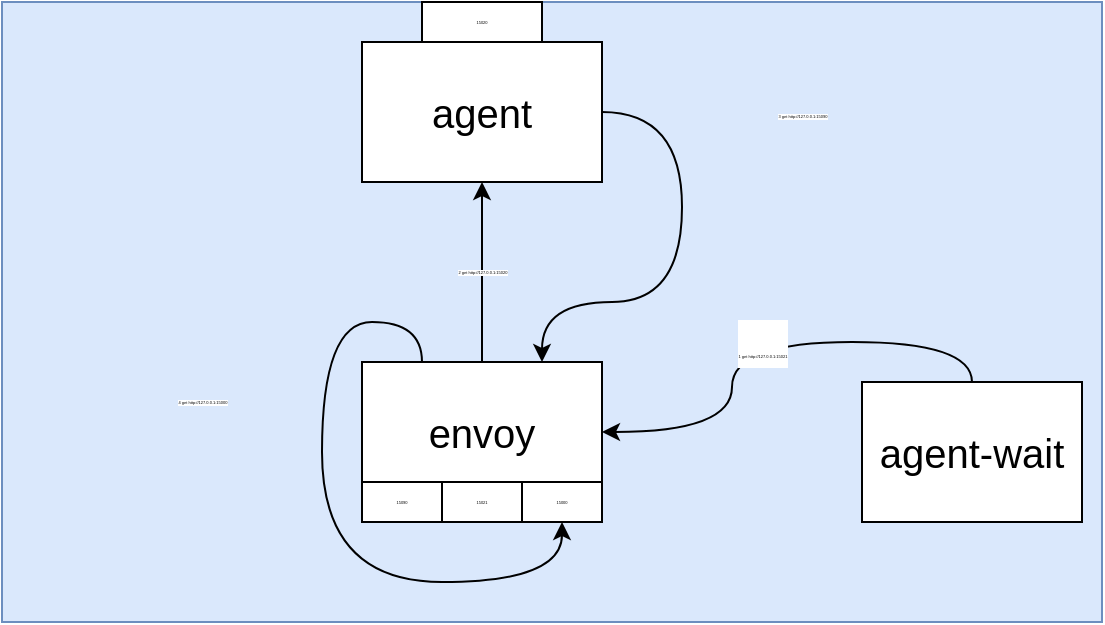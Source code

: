 <mxfile version="16.2.7" type="github">
  <diagram id="NqfReeuSMFHz4T3NDZh1" name="第 1 页">
    <mxGraphModel dx="946" dy="613" grid="1" gridSize="10" guides="1" tooltips="1" connect="1" arrows="1" fold="1" page="1" pageScale="1" pageWidth="827" pageHeight="1169" math="0" shadow="0">
      <root>
        <mxCell id="0" />
        <mxCell id="1" parent="0" />
        <mxCell id="k-NCAzg6Jtspx5e6qunX-1" value="" style="rounded=0;whiteSpace=wrap;html=1;fillColor=#dae8fc;strokeColor=#6c8ebf;" vertex="1" parent="1">
          <mxGeometry x="90" y="110" width="550" height="310" as="geometry" />
        </mxCell>
        <mxCell id="k-NCAzg6Jtspx5e6qunX-12" value="3 get http://127.0.0.1:15090" style="edgeStyle=orthogonalEdgeStyle;curved=1;orthogonalLoop=1;jettySize=auto;html=1;exitX=1;exitY=0.5;exitDx=0;exitDy=0;entryX=0.75;entryY=0;entryDx=0;entryDy=0;fontSize=2;" edge="1" parent="1" source="k-NCAzg6Jtspx5e6qunX-2" target="k-NCAzg6Jtspx5e6qunX-3">
          <mxGeometry x="-0.644" y="60" relative="1" as="geometry">
            <Array as="points">
              <mxPoint x="430" y="165" />
              <mxPoint x="430" y="260" />
              <mxPoint x="360" y="260" />
            </Array>
            <mxPoint as="offset" />
          </mxGeometry>
        </mxCell>
        <mxCell id="k-NCAzg6Jtspx5e6qunX-2" value="&lt;font style=&quot;font-size: 20px&quot;&gt;agent&lt;/font&gt;" style="rounded=0;whiteSpace=wrap;html=1;" vertex="1" parent="1">
          <mxGeometry x="270" y="130" width="120" height="70" as="geometry" />
        </mxCell>
        <mxCell id="k-NCAzg6Jtspx5e6qunX-11" value="2 get http://127.0.0.1:15020" style="edgeStyle=orthogonalEdgeStyle;curved=1;orthogonalLoop=1;jettySize=auto;html=1;exitX=0.5;exitY=0;exitDx=0;exitDy=0;entryX=0.5;entryY=1;entryDx=0;entryDy=0;fontSize=2;" edge="1" parent="1" source="k-NCAzg6Jtspx5e6qunX-3" target="k-NCAzg6Jtspx5e6qunX-2">
          <mxGeometry relative="1" as="geometry" />
        </mxCell>
        <mxCell id="k-NCAzg6Jtspx5e6qunX-18" style="edgeStyle=orthogonalEdgeStyle;curved=1;orthogonalLoop=1;jettySize=auto;html=1;exitX=0.25;exitY=0;exitDx=0;exitDy=0;fontSize=2;entryX=0.5;entryY=1;entryDx=0;entryDy=0;" edge="1" parent="1" source="k-NCAzg6Jtspx5e6qunX-3" target="k-NCAzg6Jtspx5e6qunX-16">
          <mxGeometry relative="1" as="geometry">
            <Array as="points">
              <mxPoint x="300" y="270" />
              <mxPoint x="250" y="270" />
              <mxPoint x="250" y="400" />
              <mxPoint x="370" y="400" />
            </Array>
          </mxGeometry>
        </mxCell>
        <mxCell id="k-NCAzg6Jtspx5e6qunX-19" value="4 get http://127.0.0.1:15000" style="edgeLabel;html=1;align=center;verticalAlign=middle;resizable=0;points=[];fontSize=2;" vertex="1" connectable="0" parent="k-NCAzg6Jtspx5e6qunX-18">
          <mxGeometry x="-0.3" y="1" relative="1" as="geometry">
            <mxPoint x="-61" y="-13" as="offset" />
          </mxGeometry>
        </mxCell>
        <mxCell id="k-NCAzg6Jtspx5e6qunX-3" value="&lt;font style=&quot;font-size: 20px&quot;&gt;envoy&lt;/font&gt;" style="rounded=0;whiteSpace=wrap;html=1;" vertex="1" parent="1">
          <mxGeometry x="270" y="290" width="120" height="70" as="geometry" />
        </mxCell>
        <mxCell id="k-NCAzg6Jtspx5e6qunX-10" value="&lt;font style=&quot;font-size: 2px&quot;&gt;1 get http://127.0.0.1:15021&lt;/font&gt;" style="edgeStyle=orthogonalEdgeStyle;orthogonalLoop=1;jettySize=auto;html=1;exitX=0.5;exitY=0;exitDx=0;exitDy=0;entryX=1;entryY=0.5;entryDx=0;entryDy=0;fontSize=20;curved=1;" edge="1" parent="1" source="k-NCAzg6Jtspx5e6qunX-6" target="k-NCAzg6Jtspx5e6qunX-3">
          <mxGeometry relative="1" as="geometry" />
        </mxCell>
        <mxCell id="k-NCAzg6Jtspx5e6qunX-6" value="&lt;font style=&quot;font-size: 20px&quot;&gt;agent-wait&lt;/font&gt;" style="rounded=0;whiteSpace=wrap;html=1;" vertex="1" parent="1">
          <mxGeometry x="520" y="300" width="110" height="70" as="geometry" />
        </mxCell>
        <mxCell id="k-NCAzg6Jtspx5e6qunX-13" value="15021" style="rounded=0;whiteSpace=wrap;html=1;fontSize=2;" vertex="1" parent="1">
          <mxGeometry x="310" y="350" width="40" height="20" as="geometry" />
        </mxCell>
        <mxCell id="k-NCAzg6Jtspx5e6qunX-14" value="15090" style="rounded=0;whiteSpace=wrap;html=1;fontSize=2;" vertex="1" parent="1">
          <mxGeometry x="270" y="350" width="40" height="20" as="geometry" />
        </mxCell>
        <mxCell id="k-NCAzg6Jtspx5e6qunX-15" value="15020" style="rounded=0;whiteSpace=wrap;html=1;fontSize=2;" vertex="1" parent="1">
          <mxGeometry x="300" y="110" width="60" height="20" as="geometry" />
        </mxCell>
        <mxCell id="k-NCAzg6Jtspx5e6qunX-16" value="15000" style="rounded=0;whiteSpace=wrap;html=1;fontSize=2;" vertex="1" parent="1">
          <mxGeometry x="350" y="350" width="40" height="20" as="geometry" />
        </mxCell>
      </root>
    </mxGraphModel>
  </diagram>
</mxfile>
